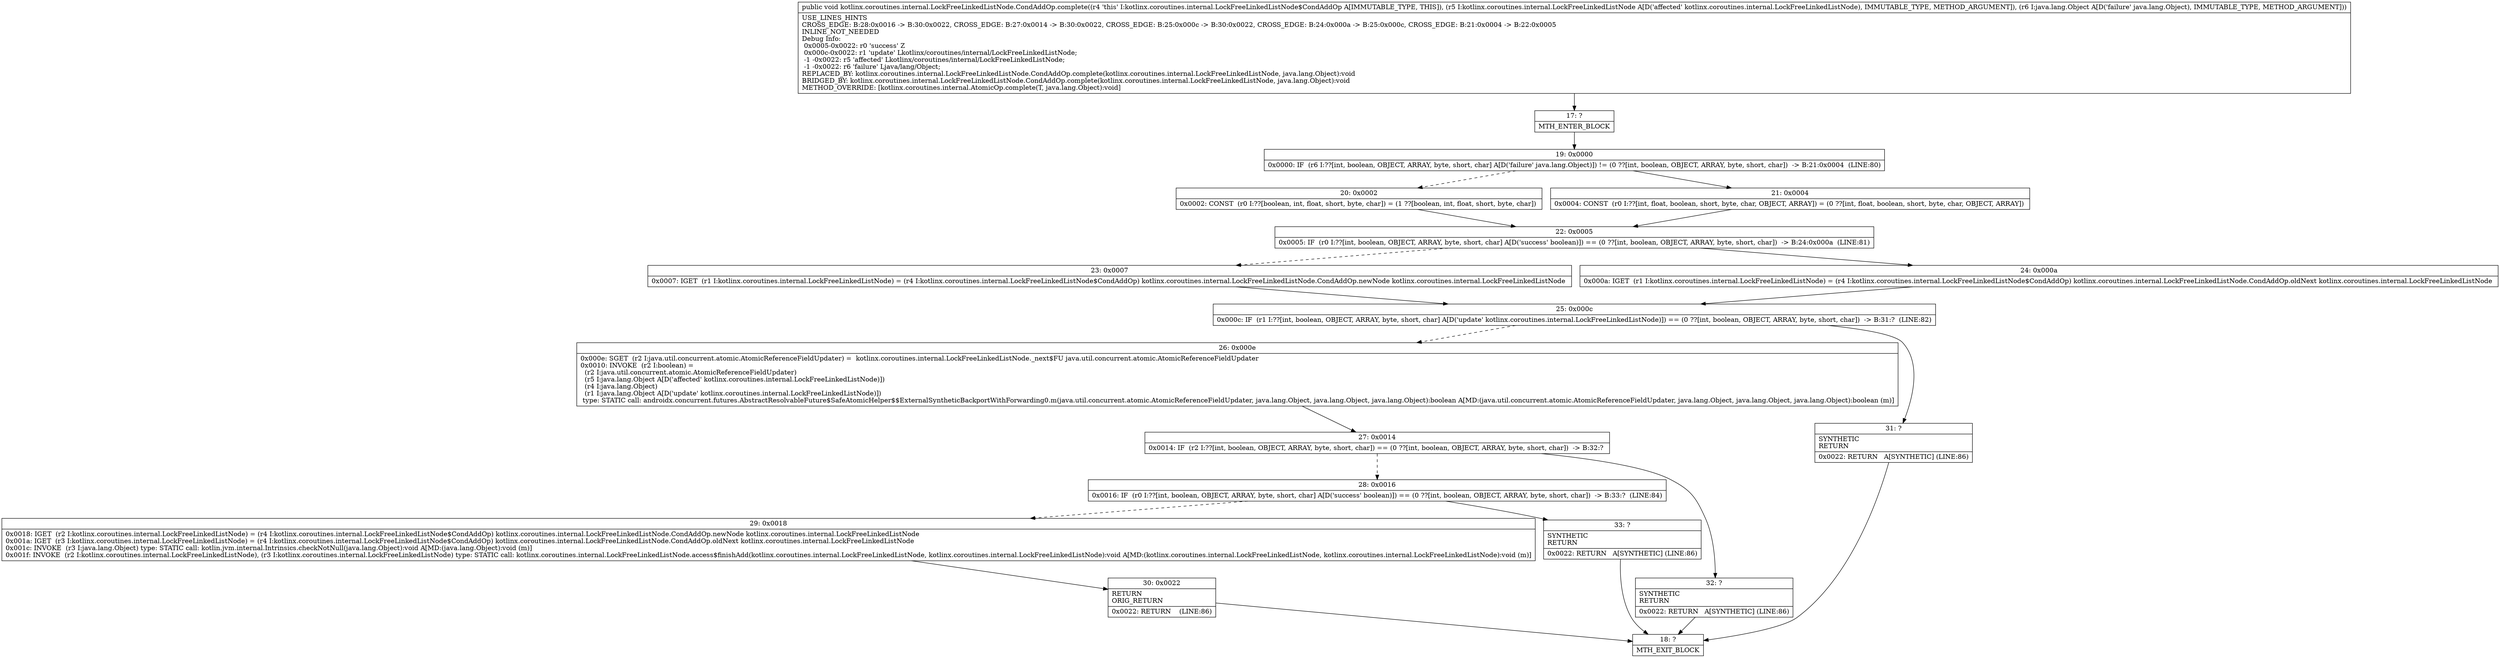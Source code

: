 digraph "CFG forkotlinx.coroutines.internal.LockFreeLinkedListNode.CondAddOp.complete(Lkotlinx\/coroutines\/internal\/LockFreeLinkedListNode;Ljava\/lang\/Object;)V" {
Node_17 [shape=record,label="{17\:\ ?|MTH_ENTER_BLOCK\l}"];
Node_19 [shape=record,label="{19\:\ 0x0000|0x0000: IF  (r6 I:??[int, boolean, OBJECT, ARRAY, byte, short, char] A[D('failure' java.lang.Object)]) != (0 ??[int, boolean, OBJECT, ARRAY, byte, short, char])  \-\> B:21:0x0004  (LINE:80)\l}"];
Node_20 [shape=record,label="{20\:\ 0x0002|0x0002: CONST  (r0 I:??[boolean, int, float, short, byte, char]) = (1 ??[boolean, int, float, short, byte, char]) \l}"];
Node_22 [shape=record,label="{22\:\ 0x0005|0x0005: IF  (r0 I:??[int, boolean, OBJECT, ARRAY, byte, short, char] A[D('success' boolean)]) == (0 ??[int, boolean, OBJECT, ARRAY, byte, short, char])  \-\> B:24:0x000a  (LINE:81)\l}"];
Node_23 [shape=record,label="{23\:\ 0x0007|0x0007: IGET  (r1 I:kotlinx.coroutines.internal.LockFreeLinkedListNode) = (r4 I:kotlinx.coroutines.internal.LockFreeLinkedListNode$CondAddOp) kotlinx.coroutines.internal.LockFreeLinkedListNode.CondAddOp.newNode kotlinx.coroutines.internal.LockFreeLinkedListNode \l}"];
Node_25 [shape=record,label="{25\:\ 0x000c|0x000c: IF  (r1 I:??[int, boolean, OBJECT, ARRAY, byte, short, char] A[D('update' kotlinx.coroutines.internal.LockFreeLinkedListNode)]) == (0 ??[int, boolean, OBJECT, ARRAY, byte, short, char])  \-\> B:31:?  (LINE:82)\l}"];
Node_26 [shape=record,label="{26\:\ 0x000e|0x000e: SGET  (r2 I:java.util.concurrent.atomic.AtomicReferenceFieldUpdater) =  kotlinx.coroutines.internal.LockFreeLinkedListNode._next$FU java.util.concurrent.atomic.AtomicReferenceFieldUpdater \l0x0010: INVOKE  (r2 I:boolean) = \l  (r2 I:java.util.concurrent.atomic.AtomicReferenceFieldUpdater)\l  (r5 I:java.lang.Object A[D('affected' kotlinx.coroutines.internal.LockFreeLinkedListNode)])\l  (r4 I:java.lang.Object)\l  (r1 I:java.lang.Object A[D('update' kotlinx.coroutines.internal.LockFreeLinkedListNode)])\l type: STATIC call: androidx.concurrent.futures.AbstractResolvableFuture$SafeAtomicHelper$$ExternalSyntheticBackportWithForwarding0.m(java.util.concurrent.atomic.AtomicReferenceFieldUpdater, java.lang.Object, java.lang.Object, java.lang.Object):boolean A[MD:(java.util.concurrent.atomic.AtomicReferenceFieldUpdater, java.lang.Object, java.lang.Object, java.lang.Object):boolean (m)]\l}"];
Node_27 [shape=record,label="{27\:\ 0x0014|0x0014: IF  (r2 I:??[int, boolean, OBJECT, ARRAY, byte, short, char]) == (0 ??[int, boolean, OBJECT, ARRAY, byte, short, char])  \-\> B:32:? \l}"];
Node_28 [shape=record,label="{28\:\ 0x0016|0x0016: IF  (r0 I:??[int, boolean, OBJECT, ARRAY, byte, short, char] A[D('success' boolean)]) == (0 ??[int, boolean, OBJECT, ARRAY, byte, short, char])  \-\> B:33:?  (LINE:84)\l}"];
Node_29 [shape=record,label="{29\:\ 0x0018|0x0018: IGET  (r2 I:kotlinx.coroutines.internal.LockFreeLinkedListNode) = (r4 I:kotlinx.coroutines.internal.LockFreeLinkedListNode$CondAddOp) kotlinx.coroutines.internal.LockFreeLinkedListNode.CondAddOp.newNode kotlinx.coroutines.internal.LockFreeLinkedListNode \l0x001a: IGET  (r3 I:kotlinx.coroutines.internal.LockFreeLinkedListNode) = (r4 I:kotlinx.coroutines.internal.LockFreeLinkedListNode$CondAddOp) kotlinx.coroutines.internal.LockFreeLinkedListNode.CondAddOp.oldNext kotlinx.coroutines.internal.LockFreeLinkedListNode \l0x001c: INVOKE  (r3 I:java.lang.Object) type: STATIC call: kotlin.jvm.internal.Intrinsics.checkNotNull(java.lang.Object):void A[MD:(java.lang.Object):void (m)]\l0x001f: INVOKE  (r2 I:kotlinx.coroutines.internal.LockFreeLinkedListNode), (r3 I:kotlinx.coroutines.internal.LockFreeLinkedListNode) type: STATIC call: kotlinx.coroutines.internal.LockFreeLinkedListNode.access$finishAdd(kotlinx.coroutines.internal.LockFreeLinkedListNode, kotlinx.coroutines.internal.LockFreeLinkedListNode):void A[MD:(kotlinx.coroutines.internal.LockFreeLinkedListNode, kotlinx.coroutines.internal.LockFreeLinkedListNode):void (m)]\l}"];
Node_30 [shape=record,label="{30\:\ 0x0022|RETURN\lORIG_RETURN\l|0x0022: RETURN    (LINE:86)\l}"];
Node_18 [shape=record,label="{18\:\ ?|MTH_EXIT_BLOCK\l}"];
Node_33 [shape=record,label="{33\:\ ?|SYNTHETIC\lRETURN\l|0x0022: RETURN   A[SYNTHETIC] (LINE:86)\l}"];
Node_32 [shape=record,label="{32\:\ ?|SYNTHETIC\lRETURN\l|0x0022: RETURN   A[SYNTHETIC] (LINE:86)\l}"];
Node_31 [shape=record,label="{31\:\ ?|SYNTHETIC\lRETURN\l|0x0022: RETURN   A[SYNTHETIC] (LINE:86)\l}"];
Node_24 [shape=record,label="{24\:\ 0x000a|0x000a: IGET  (r1 I:kotlinx.coroutines.internal.LockFreeLinkedListNode) = (r4 I:kotlinx.coroutines.internal.LockFreeLinkedListNode$CondAddOp) kotlinx.coroutines.internal.LockFreeLinkedListNode.CondAddOp.oldNext kotlinx.coroutines.internal.LockFreeLinkedListNode \l}"];
Node_21 [shape=record,label="{21\:\ 0x0004|0x0004: CONST  (r0 I:??[int, float, boolean, short, byte, char, OBJECT, ARRAY]) = (0 ??[int, float, boolean, short, byte, char, OBJECT, ARRAY]) \l}"];
MethodNode[shape=record,label="{public void kotlinx.coroutines.internal.LockFreeLinkedListNode.CondAddOp.complete((r4 'this' I:kotlinx.coroutines.internal.LockFreeLinkedListNode$CondAddOp A[IMMUTABLE_TYPE, THIS]), (r5 I:kotlinx.coroutines.internal.LockFreeLinkedListNode A[D('affected' kotlinx.coroutines.internal.LockFreeLinkedListNode), IMMUTABLE_TYPE, METHOD_ARGUMENT]), (r6 I:java.lang.Object A[D('failure' java.lang.Object), IMMUTABLE_TYPE, METHOD_ARGUMENT]))  | USE_LINES_HINTS\lCROSS_EDGE: B:28:0x0016 \-\> B:30:0x0022, CROSS_EDGE: B:27:0x0014 \-\> B:30:0x0022, CROSS_EDGE: B:25:0x000c \-\> B:30:0x0022, CROSS_EDGE: B:24:0x000a \-\> B:25:0x000c, CROSS_EDGE: B:21:0x0004 \-\> B:22:0x0005\lINLINE_NOT_NEEDED\lDebug Info:\l  0x0005\-0x0022: r0 'success' Z\l  0x000c\-0x0022: r1 'update' Lkotlinx\/coroutines\/internal\/LockFreeLinkedListNode;\l  \-1 \-0x0022: r5 'affected' Lkotlinx\/coroutines\/internal\/LockFreeLinkedListNode;\l  \-1 \-0x0022: r6 'failure' Ljava\/lang\/Object;\lREPLACED_BY: kotlinx.coroutines.internal.LockFreeLinkedListNode.CondAddOp.complete(kotlinx.coroutines.internal.LockFreeLinkedListNode, java.lang.Object):void\lBRIDGED_BY: kotlinx.coroutines.internal.LockFreeLinkedListNode.CondAddOp.complete(kotlinx.coroutines.internal.LockFreeLinkedListNode, java.lang.Object):void\lMETHOD_OVERRIDE: [kotlinx.coroutines.internal.AtomicOp.complete(T, java.lang.Object):void]\l}"];
MethodNode -> Node_17;Node_17 -> Node_19;
Node_19 -> Node_20[style=dashed];
Node_19 -> Node_21;
Node_20 -> Node_22;
Node_22 -> Node_23[style=dashed];
Node_22 -> Node_24;
Node_23 -> Node_25;
Node_25 -> Node_26[style=dashed];
Node_25 -> Node_31;
Node_26 -> Node_27;
Node_27 -> Node_28[style=dashed];
Node_27 -> Node_32;
Node_28 -> Node_29[style=dashed];
Node_28 -> Node_33;
Node_29 -> Node_30;
Node_30 -> Node_18;
Node_33 -> Node_18;
Node_32 -> Node_18;
Node_31 -> Node_18;
Node_24 -> Node_25;
Node_21 -> Node_22;
}

